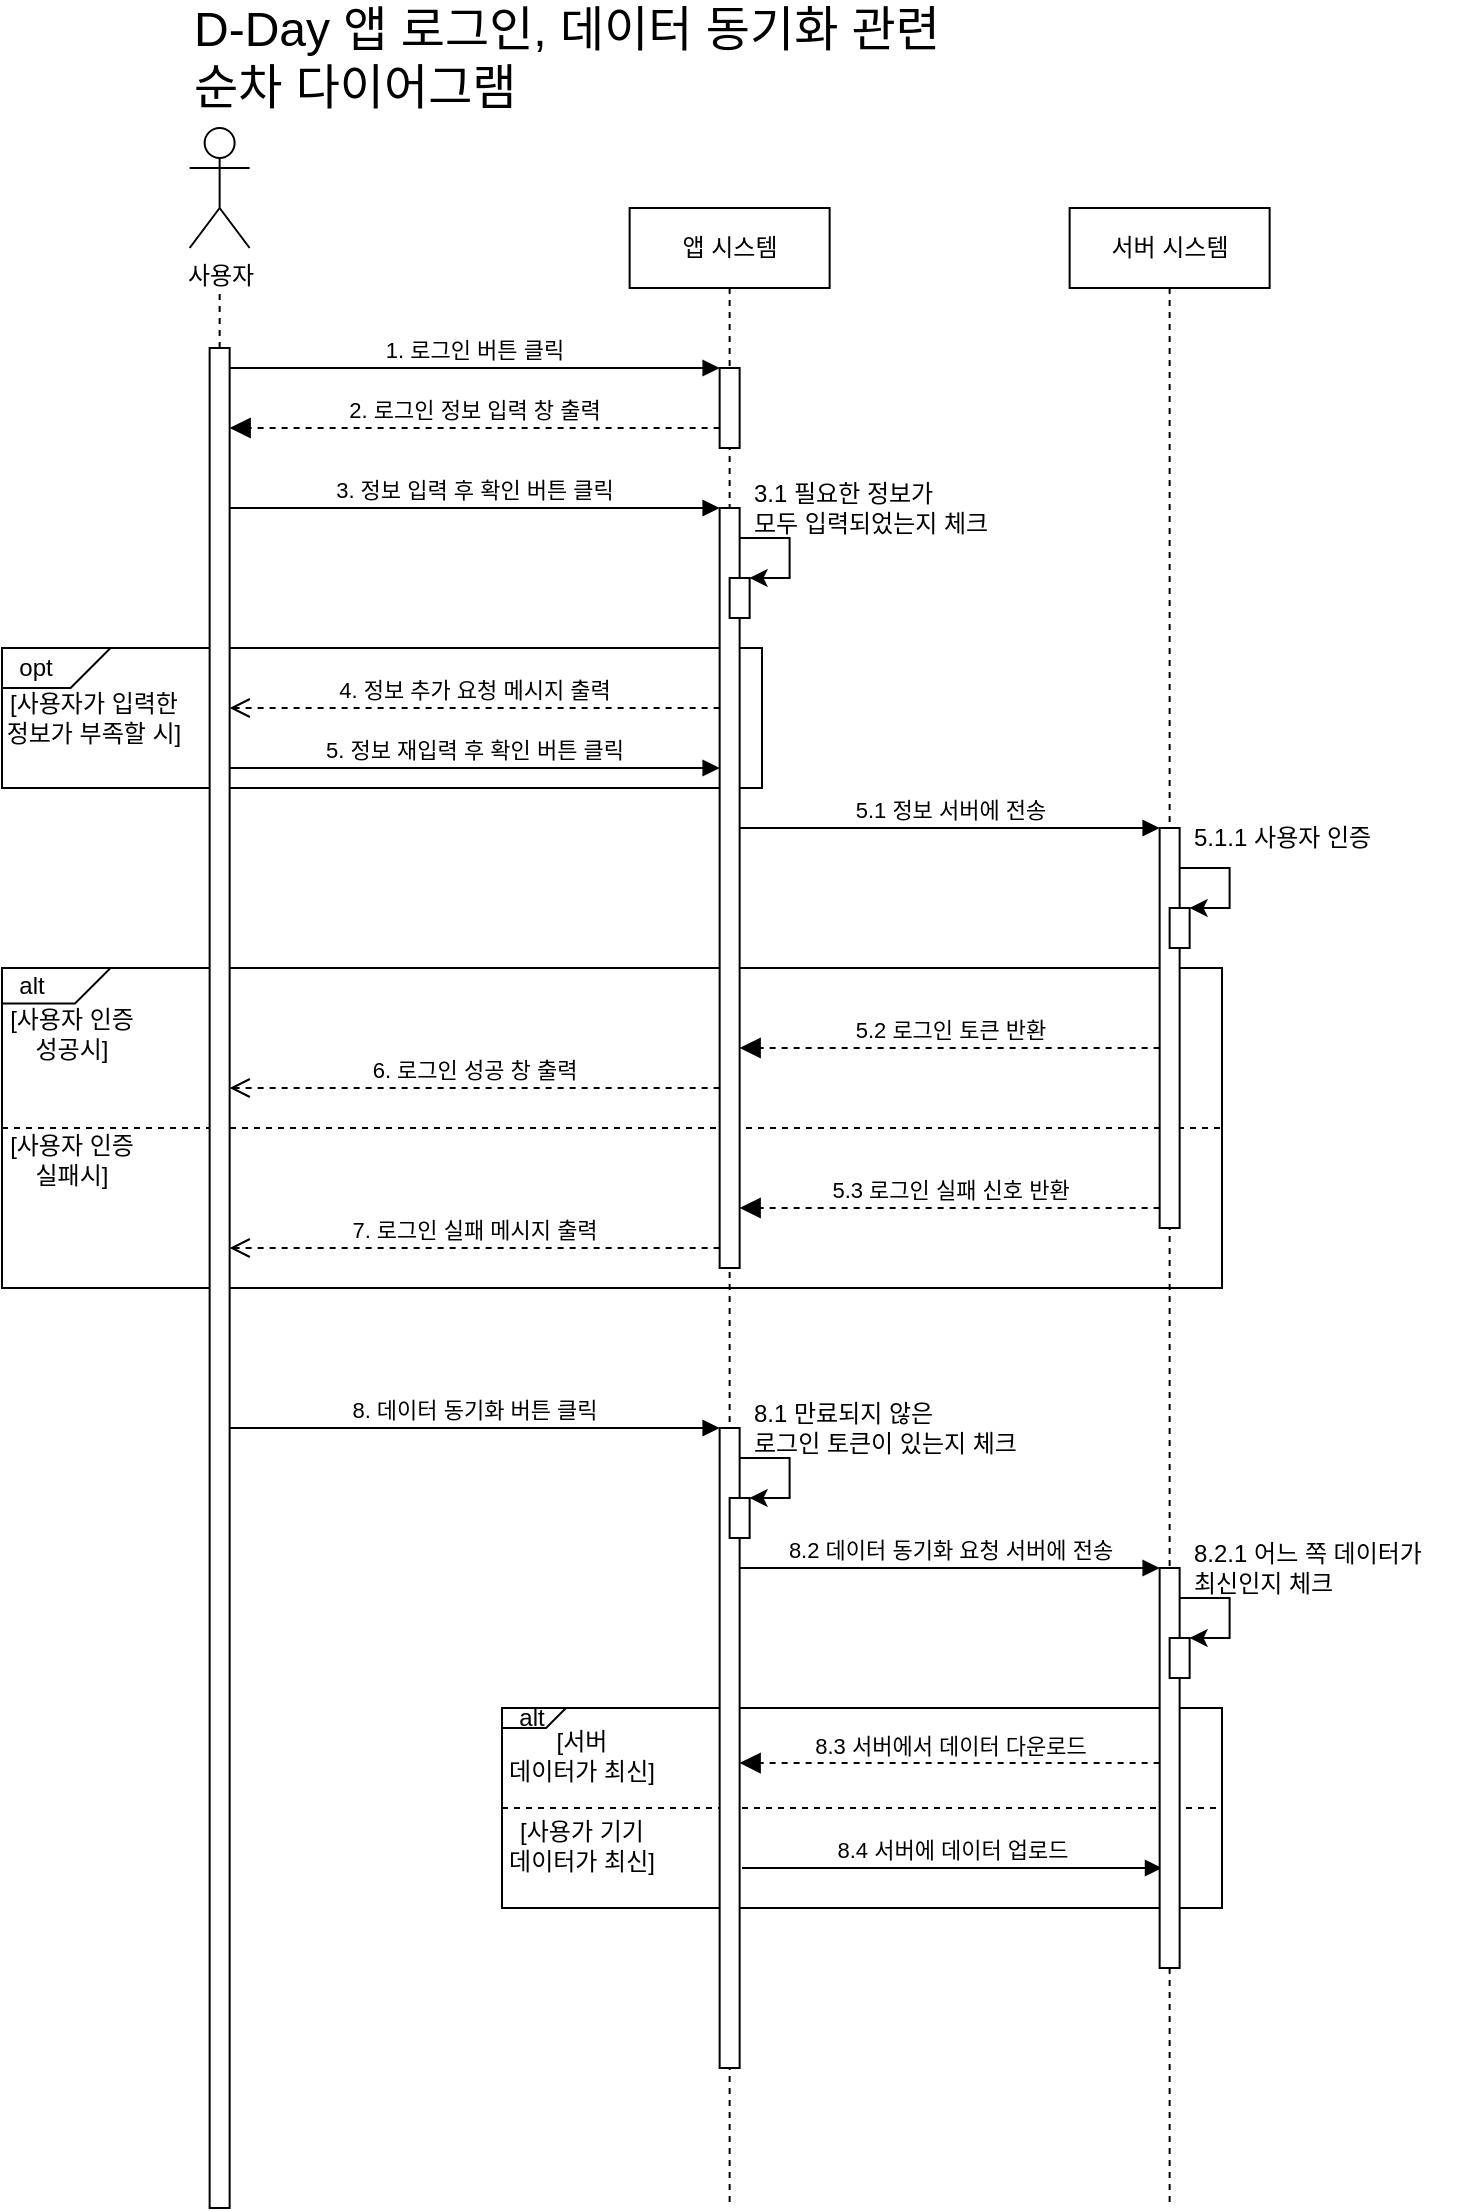 <mxfile version="26.2.12">
  <diagram name="페이지-1" id="qvzBWZqPZGgr9KfEMMT7">
    <mxGraphModel dx="1454" dy="604" grid="1" gridSize="10" guides="1" tooltips="1" connect="1" arrows="1" fold="1" page="1" pageScale="1" pageWidth="827" pageHeight="1169" math="0" shadow="0">
      <root>
        <mxCell id="0" />
        <mxCell id="1" parent="0" />
        <mxCell id="L4eoCNI2oBLxU_7ZVuts-50" value="" style="group" vertex="1" connectable="0" parent="1">
          <mxGeometry x="280" y="870" width="360" height="100" as="geometry" />
        </mxCell>
        <mxCell id="L4eoCNI2oBLxU_7ZVuts-51" value="" style="rounded=0;whiteSpace=wrap;html=1;fillColor=none;" vertex="1" parent="L4eoCNI2oBLxU_7ZVuts-50">
          <mxGeometry width="360" height="100" as="geometry" />
        </mxCell>
        <mxCell id="L4eoCNI2oBLxU_7ZVuts-52" value="&amp;nbsp; alt" style="shape=card;whiteSpace=wrap;html=1;direction=west;size=20;fillColor=none;align=left;" vertex="1" parent="L4eoCNI2oBLxU_7ZVuts-50">
          <mxGeometry width="32.04" height="10" as="geometry" />
        </mxCell>
        <mxCell id="L4eoCNI2oBLxU_7ZVuts-53" value="[서버&lt;div&gt;데이터가&amp;nbsp;&lt;span style=&quot;background-color: transparent; color: light-dark(rgb(0, 0, 0), rgb(255, 255, 255));&quot;&gt;최신]&lt;/span&gt;&lt;/div&gt;" style="text;html=1;align=center;verticalAlign=middle;whiteSpace=wrap;rounded=0;" vertex="1" parent="L4eoCNI2oBLxU_7ZVuts-50">
          <mxGeometry y="15" width="80" height="17.5" as="geometry" />
        </mxCell>
        <mxCell id="L4eoCNI2oBLxU_7ZVuts-54" value="" style="endArrow=none;dashed=1;html=1;rounded=0;exitX=0;exitY=0.5;exitDx=0;exitDy=0;entryX=1;entryY=0.5;entryDx=0;entryDy=0;" edge="1" parent="L4eoCNI2oBLxU_7ZVuts-50" source="L4eoCNI2oBLxU_7ZVuts-51" target="L4eoCNI2oBLxU_7ZVuts-51">
          <mxGeometry width="50" height="50" relative="1" as="geometry">
            <mxPoint x="277.377" y="90" as="sourcePoint" />
            <mxPoint x="306.885" y="65" as="targetPoint" />
          </mxGeometry>
        </mxCell>
        <mxCell id="L4eoCNI2oBLxU_7ZVuts-55" value="[사용가 기기&lt;div&gt;&lt;span style=&quot;background-color: transparent; color: light-dark(rgb(0, 0, 0), rgb(255, 255, 255));&quot;&gt;데이터가 최신]&lt;/span&gt;&lt;/div&gt;" style="text;html=1;align=center;verticalAlign=middle;whiteSpace=wrap;rounded=0;" vertex="1" parent="L4eoCNI2oBLxU_7ZVuts-50">
          <mxGeometry y="60" width="80" height="17.5" as="geometry" />
        </mxCell>
        <mxCell id="L4eoCNI2oBLxU_7ZVuts-59" value="8.4 서버에 데이터 업로드" style="html=1;verticalAlign=bottom;endArrow=block;edgeStyle=elbowEdgeStyle;elbow=vertical;curved=0;rounded=0;" edge="1" parent="L4eoCNI2oBLxU_7ZVuts-50">
          <mxGeometry relative="1" as="geometry">
            <mxPoint x="120" y="80" as="sourcePoint" />
            <Array as="points">
              <mxPoint x="209.64" y="80" />
            </Array>
            <mxPoint x="330" y="80" as="targetPoint" />
          </mxGeometry>
        </mxCell>
        <mxCell id="L4eoCNI2oBLxU_7ZVuts-1" value="" style="group" vertex="1" connectable="0" parent="1">
          <mxGeometry x="30" y="340" width="380.0" height="70" as="geometry" />
        </mxCell>
        <mxCell id="L4eoCNI2oBLxU_7ZVuts-2" value="" style="rounded=0;whiteSpace=wrap;html=1;fillColor=none;" vertex="1" parent="L4eoCNI2oBLxU_7ZVuts-1">
          <mxGeometry width="380.0" height="70" as="geometry" />
        </mxCell>
        <mxCell id="L4eoCNI2oBLxU_7ZVuts-3" value="&amp;nbsp; opt" style="shape=card;whiteSpace=wrap;html=1;direction=west;size=20;fillColor=none;align=left;" vertex="1" parent="L4eoCNI2oBLxU_7ZVuts-1">
          <mxGeometry width="54.286" height="20" as="geometry" />
        </mxCell>
        <mxCell id="L4eoCNI2oBLxU_7ZVuts-4" value="[사용자가 입력한&lt;div&gt;정보가 부족할 시]&lt;/div&gt;" style="text;html=1;align=center;verticalAlign=middle;whiteSpace=wrap;rounded=0;" vertex="1" parent="L4eoCNI2oBLxU_7ZVuts-1">
          <mxGeometry y="20" width="92.432" height="30" as="geometry" />
        </mxCell>
        <mxCell id="L4eoCNI2oBLxU_7ZVuts-5" value="" style="group" vertex="1" connectable="0" parent="1">
          <mxGeometry x="30" y="500" width="610" height="160" as="geometry" />
        </mxCell>
        <mxCell id="L4eoCNI2oBLxU_7ZVuts-6" value="" style="rounded=0;whiteSpace=wrap;html=1;fillColor=none;" vertex="1" parent="L4eoCNI2oBLxU_7ZVuts-5">
          <mxGeometry width="610" height="160" as="geometry" />
        </mxCell>
        <mxCell id="L4eoCNI2oBLxU_7ZVuts-7" value="&amp;nbsp; alt" style="shape=card;whiteSpace=wrap;html=1;direction=west;size=20;fillColor=none;align=left;" vertex="1" parent="L4eoCNI2oBLxU_7ZVuts-5">
          <mxGeometry width="54.29" height="17.778" as="geometry" />
        </mxCell>
        <mxCell id="L4eoCNI2oBLxU_7ZVuts-8" value="[사용자 인증&lt;div&gt;&lt;span style=&quot;background-color: transparent; color: light-dark(rgb(0, 0, 0), rgb(255, 255, 255));&quot;&gt;성공시]&lt;/span&gt;&lt;/div&gt;" style="text;html=1;align=center;verticalAlign=middle;whiteSpace=wrap;rounded=0;" vertex="1" parent="L4eoCNI2oBLxU_7ZVuts-5">
          <mxGeometry y="17.778" width="70" height="31.111" as="geometry" />
        </mxCell>
        <mxCell id="L4eoCNI2oBLxU_7ZVuts-9" value="" style="endArrow=none;dashed=1;html=1;rounded=0;exitX=0;exitY=0.5;exitDx=0;exitDy=0;entryX=1;entryY=0.5;entryDx=0;entryDy=0;" edge="1" parent="L4eoCNI2oBLxU_7ZVuts-5" source="L4eoCNI2oBLxU_7ZVuts-6" target="L4eoCNI2oBLxU_7ZVuts-6">
          <mxGeometry width="50" height="50" relative="1" as="geometry">
            <mxPoint x="470" y="160" as="sourcePoint" />
            <mxPoint x="520" y="115.556" as="targetPoint" />
          </mxGeometry>
        </mxCell>
        <mxCell id="L4eoCNI2oBLxU_7ZVuts-10" value="[사용자 인증&lt;div&gt;&lt;span style=&quot;background-color: transparent; color: light-dark(rgb(0, 0, 0), rgb(255, 255, 255));&quot;&gt;실패시]&lt;/span&gt;&lt;/div&gt;" style="text;html=1;align=center;verticalAlign=middle;whiteSpace=wrap;rounded=0;" vertex="1" parent="L4eoCNI2oBLxU_7ZVuts-5">
          <mxGeometry y="80" width="70" height="31.111" as="geometry" />
        </mxCell>
        <mxCell id="L4eoCNI2oBLxU_7ZVuts-11" value="서버 시스템" style="shape=umlLifeline;perimeter=lifelinePerimeter;whiteSpace=wrap;html=1;container=0;dropTarget=0;collapsible=0;recursiveResize=0;outlineConnect=0;portConstraint=eastwest;newEdgeStyle={&quot;edgeStyle&quot;:&quot;elbowEdgeStyle&quot;,&quot;elbow&quot;:&quot;vertical&quot;,&quot;curved&quot;:0,&quot;rounded&quot;:0};" vertex="1" parent="1">
          <mxGeometry x="563.82" y="120" width="100" height="1000" as="geometry" />
        </mxCell>
        <mxCell id="L4eoCNI2oBLxU_7ZVuts-43" value="" style="html=1;points=[];perimeter=orthogonalPerimeter;outlineConnect=0;targetShapes=umlLifeline;portConstraint=eastwest;newEdgeStyle={&quot;edgeStyle&quot;:&quot;elbowEdgeStyle&quot;,&quot;elbow&quot;:&quot;vertical&quot;,&quot;curved&quot;:0,&quot;rounded&quot;:0};" vertex="1" parent="L4eoCNI2oBLxU_7ZVuts-11">
          <mxGeometry x="45.0" y="680" width="10" height="200" as="geometry" />
        </mxCell>
        <mxCell id="L4eoCNI2oBLxU_7ZVuts-47" value="" style="html=1;points=[];perimeter=orthogonalPerimeter;outlineConnect=0;targetShapes=umlLifeline;portConstraint=eastwest;newEdgeStyle={&quot;edgeStyle&quot;:&quot;elbowEdgeStyle&quot;,&quot;elbow&quot;:&quot;vertical&quot;,&quot;curved&quot;:0,&quot;rounded&quot;:0};" vertex="1" parent="L4eoCNI2oBLxU_7ZVuts-11">
          <mxGeometry x="50.0" y="715" width="10" height="20" as="geometry" />
        </mxCell>
        <mxCell id="L4eoCNI2oBLxU_7ZVuts-48" value="" style="endArrow=classic;html=1;rounded=0;edgeStyle=orthogonalEdgeStyle;" edge="1" target="L4eoCNI2oBLxU_7ZVuts-47" parent="L4eoCNI2oBLxU_7ZVuts-11">
          <mxGeometry width="50" height="50" relative="1" as="geometry">
            <mxPoint x="55.0" y="695" as="sourcePoint" />
            <mxPoint x="110.0" y="715" as="targetPoint" />
            <Array as="points">
              <mxPoint x="80.0" y="695" />
              <mxPoint x="80.0" y="715" />
            </Array>
          </mxGeometry>
        </mxCell>
        <mxCell id="L4eoCNI2oBLxU_7ZVuts-12" value="1. 로그인 버튼 클릭" style="html=1;verticalAlign=bottom;endArrow=block;edgeStyle=elbowEdgeStyle;elbow=vertical;curved=0;rounded=0;" edge="1" parent="1" source="L4eoCNI2oBLxU_7ZVuts-16" target="L4eoCNI2oBLxU_7ZVuts-20">
          <mxGeometry relative="1" as="geometry">
            <mxPoint x="243.82" y="210" as="sourcePoint" />
            <Array as="points">
              <mxPoint x="228.82" y="200" />
            </Array>
          </mxGeometry>
        </mxCell>
        <mxCell id="L4eoCNI2oBLxU_7ZVuts-13" value="2. 로그인 정보 입력 창 출력" style="html=1;verticalAlign=bottom;endArrow=block;dashed=1;endSize=8;edgeStyle=elbowEdgeStyle;elbow=vertical;curved=0;rounded=0;endFill=1;" edge="1" parent="1" source="L4eoCNI2oBLxU_7ZVuts-20">
          <mxGeometry relative="1" as="geometry">
            <mxPoint x="143.82" y="230" as="targetPoint" />
            <Array as="points">
              <mxPoint x="238.82" y="230" />
            </Array>
            <mxPoint x="368.82" y="230" as="sourcePoint" />
          </mxGeometry>
        </mxCell>
        <mxCell id="L4eoCNI2oBLxU_7ZVuts-14" value="사용자" style="shape=umlActor;verticalLabelPosition=bottom;verticalAlign=top;html=1;outlineConnect=0;" vertex="1" parent="1">
          <mxGeometry x="123.82" y="80" width="30" height="60" as="geometry" />
        </mxCell>
        <mxCell id="L4eoCNI2oBLxU_7ZVuts-15" value="" style="endArrow=none;dashed=1;html=1;rounded=0;" edge="1" parent="1" source="L4eoCNI2oBLxU_7ZVuts-16">
          <mxGeometry width="50" height="50" relative="1" as="geometry">
            <mxPoint x="138.82" y="420" as="sourcePoint" />
            <mxPoint x="138.82" y="160" as="targetPoint" />
          </mxGeometry>
        </mxCell>
        <mxCell id="L4eoCNI2oBLxU_7ZVuts-16" value="" style="html=1;points=[];perimeter=orthogonalPerimeter;outlineConnect=0;targetShapes=umlLifeline;portConstraint=eastwest;newEdgeStyle={&quot;edgeStyle&quot;:&quot;elbowEdgeStyle&quot;,&quot;elbow&quot;:&quot;vertical&quot;,&quot;curved&quot;:0,&quot;rounded&quot;:0};" vertex="1" parent="1">
          <mxGeometry x="133.82" y="190" width="10" height="930" as="geometry" />
        </mxCell>
        <mxCell id="L4eoCNI2oBLxU_7ZVuts-17" value="D-Day 앱 로그인, 데이터 동기화 관련&lt;div&gt;순차 다이어그램&lt;/div&gt;" style="text;html=1;align=left;verticalAlign=middle;whiteSpace=wrap;rounded=0;fontSize=24;" vertex="1" parent="1">
          <mxGeometry x="123.82" y="30" width="526.18" height="30" as="geometry" />
        </mxCell>
        <mxCell id="L4eoCNI2oBLxU_7ZVuts-18" value="3. 정보 입력 후 확인 버튼 클릭" style="html=1;verticalAlign=bottom;endArrow=block;edgeStyle=elbowEdgeStyle;elbow=vertical;curved=0;rounded=0;" edge="1" parent="1" target="L4eoCNI2oBLxU_7ZVuts-23">
          <mxGeometry relative="1" as="geometry">
            <mxPoint x="143.82" y="270" as="sourcePoint" />
            <Array as="points">
              <mxPoint x="218.82" y="270" />
            </Array>
            <mxPoint x="368.82" y="270" as="targetPoint" />
          </mxGeometry>
        </mxCell>
        <mxCell id="L4eoCNI2oBLxU_7ZVuts-19" value="앱 시스템" style="shape=umlLifeline;perimeter=lifelinePerimeter;whiteSpace=wrap;html=1;container=0;dropTarget=0;collapsible=0;recursiveResize=0;outlineConnect=0;portConstraint=eastwest;newEdgeStyle={&quot;edgeStyle&quot;:&quot;elbowEdgeStyle&quot;,&quot;elbow&quot;:&quot;vertical&quot;,&quot;curved&quot;:0,&quot;rounded&quot;:0};" vertex="1" parent="1">
          <mxGeometry x="343.82" y="120" width="100" height="1000" as="geometry" />
        </mxCell>
        <mxCell id="L4eoCNI2oBLxU_7ZVuts-20" value="" style="html=1;points=[];perimeter=orthogonalPerimeter;outlineConnect=0;targetShapes=umlLifeline;portConstraint=eastwest;newEdgeStyle={&quot;edgeStyle&quot;:&quot;elbowEdgeStyle&quot;,&quot;elbow&quot;:&quot;vertical&quot;,&quot;curved&quot;:0,&quot;rounded&quot;:0};" vertex="1" parent="L4eoCNI2oBLxU_7ZVuts-19">
          <mxGeometry x="45" y="80" width="10" height="40" as="geometry" />
        </mxCell>
        <mxCell id="L4eoCNI2oBLxU_7ZVuts-21" value="" style="endArrow=classic;html=1;rounded=0;edgeStyle=orthogonalEdgeStyle;" edge="1" parent="L4eoCNI2oBLxU_7ZVuts-19" target="L4eoCNI2oBLxU_7ZVuts-24">
          <mxGeometry width="50" height="50" relative="1" as="geometry">
            <mxPoint x="55" y="165" as="sourcePoint" />
            <mxPoint x="110" y="185" as="targetPoint" />
            <Array as="points">
              <mxPoint x="80" y="165" />
              <mxPoint x="80" y="185" />
            </Array>
          </mxGeometry>
        </mxCell>
        <mxCell id="L4eoCNI2oBLxU_7ZVuts-23" value="" style="html=1;points=[];perimeter=orthogonalPerimeter;outlineConnect=0;targetShapes=umlLifeline;portConstraint=eastwest;newEdgeStyle={&quot;edgeStyle&quot;:&quot;elbowEdgeStyle&quot;,&quot;elbow&quot;:&quot;vertical&quot;,&quot;curved&quot;:0,&quot;rounded&quot;:0};" vertex="1" parent="L4eoCNI2oBLxU_7ZVuts-19">
          <mxGeometry x="45" y="150" width="10" height="380" as="geometry" />
        </mxCell>
        <mxCell id="L4eoCNI2oBLxU_7ZVuts-24" value="" style="html=1;points=[];perimeter=orthogonalPerimeter;outlineConnect=0;targetShapes=umlLifeline;portConstraint=eastwest;newEdgeStyle={&quot;edgeStyle&quot;:&quot;elbowEdgeStyle&quot;,&quot;elbow&quot;:&quot;vertical&quot;,&quot;curved&quot;:0,&quot;rounded&quot;:0};" vertex="1" parent="L4eoCNI2oBLxU_7ZVuts-19">
          <mxGeometry x="50" y="185" width="10" height="20" as="geometry" />
        </mxCell>
        <mxCell id="L4eoCNI2oBLxU_7ZVuts-25" value="5.1 정보 서버에 전송" style="html=1;verticalAlign=bottom;endArrow=block;edgeStyle=elbowEdgeStyle;elbow=horizontal;curved=0;rounded=0;" edge="1" parent="L4eoCNI2oBLxU_7ZVuts-19">
          <mxGeometry relative="1" as="geometry">
            <mxPoint x="55.0" y="310" as="sourcePoint" />
            <Array as="points">
              <mxPoint x="135" y="310" />
            </Array>
            <mxPoint x="265" y="310.0" as="targetPoint" />
          </mxGeometry>
        </mxCell>
        <mxCell id="L4eoCNI2oBLxU_7ZVuts-26" value="5.2 로그인 토큰 반환" style="html=1;verticalAlign=bottom;endArrow=block;dashed=1;endSize=8;edgeStyle=elbowEdgeStyle;elbow=vertical;curved=0;rounded=0;endFill=1;" edge="1" parent="L4eoCNI2oBLxU_7ZVuts-19">
          <mxGeometry relative="1" as="geometry">
            <mxPoint x="55.0" y="420" as="targetPoint" />
            <Array as="points">
              <mxPoint x="115" y="420" />
            </Array>
            <mxPoint x="265.0" y="420" as="sourcePoint" />
          </mxGeometry>
        </mxCell>
        <mxCell id="L4eoCNI2oBLxU_7ZVuts-27" value="" style="endArrow=classic;html=1;rounded=0;edgeStyle=orthogonalEdgeStyle;" edge="1" parent="L4eoCNI2oBLxU_7ZVuts-19" target="L4eoCNI2oBLxU_7ZVuts-30">
          <mxGeometry width="50" height="50" relative="1" as="geometry">
            <mxPoint x="275" y="330" as="sourcePoint" />
            <mxPoint x="330" y="350" as="targetPoint" />
            <Array as="points">
              <mxPoint x="300" y="330" />
              <mxPoint x="300" y="350" />
            </Array>
          </mxGeometry>
        </mxCell>
        <mxCell id="L4eoCNI2oBLxU_7ZVuts-29" value="" style="html=1;points=[];perimeter=orthogonalPerimeter;outlineConnect=0;targetShapes=umlLifeline;portConstraint=eastwest;newEdgeStyle={&quot;edgeStyle&quot;:&quot;elbowEdgeStyle&quot;,&quot;elbow&quot;:&quot;vertical&quot;,&quot;curved&quot;:0,&quot;rounded&quot;:0};" vertex="1" parent="L4eoCNI2oBLxU_7ZVuts-19">
          <mxGeometry x="265" y="310" width="10" height="200" as="geometry" />
        </mxCell>
        <mxCell id="L4eoCNI2oBLxU_7ZVuts-30" value="" style="html=1;points=[];perimeter=orthogonalPerimeter;outlineConnect=0;targetShapes=umlLifeline;portConstraint=eastwest;newEdgeStyle={&quot;edgeStyle&quot;:&quot;elbowEdgeStyle&quot;,&quot;elbow&quot;:&quot;vertical&quot;,&quot;curved&quot;:0,&quot;rounded&quot;:0};" vertex="1" parent="L4eoCNI2oBLxU_7ZVuts-19">
          <mxGeometry x="270" y="350" width="10" height="20" as="geometry" />
        </mxCell>
        <mxCell id="L4eoCNI2oBLxU_7ZVuts-38" value="" style="html=1;points=[];perimeter=orthogonalPerimeter;outlineConnect=0;targetShapes=umlLifeline;portConstraint=eastwest;newEdgeStyle={&quot;edgeStyle&quot;:&quot;elbowEdgeStyle&quot;,&quot;elbow&quot;:&quot;vertical&quot;,&quot;curved&quot;:0,&quot;rounded&quot;:0};" vertex="1" parent="L4eoCNI2oBLxU_7ZVuts-19">
          <mxGeometry x="45" y="610" width="10" height="320" as="geometry" />
        </mxCell>
        <mxCell id="L4eoCNI2oBLxU_7ZVuts-37" value="8. 데이터 동기화 버튼 클릭" style="html=1;verticalAlign=bottom;endArrow=block;edgeStyle=elbowEdgeStyle;elbow=vertical;curved=0;rounded=0;" edge="1" parent="L4eoCNI2oBLxU_7ZVuts-19">
          <mxGeometry relative="1" as="geometry">
            <mxPoint x="-200" y="610" as="sourcePoint" />
            <Array as="points">
              <mxPoint x="-115.18" y="610" />
            </Array>
            <mxPoint x="45" y="610" as="targetPoint" />
          </mxGeometry>
        </mxCell>
        <mxCell id="L4eoCNI2oBLxU_7ZVuts-39" value="" style="endArrow=classic;html=1;rounded=0;edgeStyle=orthogonalEdgeStyle;" edge="1" parent="L4eoCNI2oBLxU_7ZVuts-19" target="L4eoCNI2oBLxU_7ZVuts-41">
          <mxGeometry width="50" height="50" relative="1" as="geometry">
            <mxPoint x="55" y="625" as="sourcePoint" />
            <mxPoint x="110" y="645" as="targetPoint" />
            <Array as="points">
              <mxPoint x="80" y="625" />
              <mxPoint x="80" y="645" />
            </Array>
          </mxGeometry>
        </mxCell>
        <mxCell id="L4eoCNI2oBLxU_7ZVuts-41" value="" style="html=1;points=[];perimeter=orthogonalPerimeter;outlineConnect=0;targetShapes=umlLifeline;portConstraint=eastwest;newEdgeStyle={&quot;edgeStyle&quot;:&quot;elbowEdgeStyle&quot;,&quot;elbow&quot;:&quot;vertical&quot;,&quot;curved&quot;:0,&quot;rounded&quot;:0};" vertex="1" parent="L4eoCNI2oBLxU_7ZVuts-19">
          <mxGeometry x="50" y="645" width="10" height="20" as="geometry" />
        </mxCell>
        <mxCell id="L4eoCNI2oBLxU_7ZVuts-31" value="5. 정보 재입력 후 확인 버튼 클릭" style="html=1;verticalAlign=bottom;endArrow=block;edgeStyle=elbowEdgeStyle;elbow=vertical;curved=0;rounded=0;" edge="1" parent="1" source="L4eoCNI2oBLxU_7ZVuts-16" target="L4eoCNI2oBLxU_7ZVuts-23">
          <mxGeometry relative="1" as="geometry">
            <mxPoint x="122.429" y="400" as="sourcePoint" />
            <Array as="points">
              <mxPoint x="206.252" y="400" />
            </Array>
            <mxPoint x="396.252" y="400" as="targetPoint" />
          </mxGeometry>
        </mxCell>
        <mxCell id="L4eoCNI2oBLxU_7ZVuts-32" value="4. 정보 추가 요청 메시지 출력" style="html=1;verticalAlign=bottom;endArrow=open;dashed=1;endSize=8;edgeStyle=elbowEdgeStyle;elbow=vertical;curved=0;rounded=0;endFill=0;" edge="1" parent="1" source="L4eoCNI2oBLxU_7ZVuts-23" target="L4eoCNI2oBLxU_7ZVuts-16">
          <mxGeometry relative="1" as="geometry">
            <mxPoint x="122.429" y="370" as="targetPoint" />
            <Array as="points">
              <mxPoint x="228.605" y="370" />
            </Array>
            <mxPoint x="396.252" y="370" as="sourcePoint" />
          </mxGeometry>
        </mxCell>
        <mxCell id="L4eoCNI2oBLxU_7ZVuts-33" value="6. 로그인 성공 창 출력" style="html=1;verticalAlign=bottom;endArrow=open;dashed=1;endSize=8;edgeStyle=elbowEdgeStyle;elbow=vertical;curved=0;rounded=0;" edge="1" parent="1">
          <mxGeometry relative="1" as="geometry">
            <mxPoint x="143.82" y="560" as="targetPoint" />
            <Array as="points">
              <mxPoint x="373.82" y="560" />
            </Array>
            <mxPoint x="388.82" y="560" as="sourcePoint" />
          </mxGeometry>
        </mxCell>
        <mxCell id="L4eoCNI2oBLxU_7ZVuts-34" value="5.3 로그인 실패&lt;span style=&quot;background-color: light-dark(#ffffff, var(--ge-dark-color, #121212)); color: light-dark(rgb(0, 0, 0), rgb(255, 255, 255));&quot;&gt;&amp;nbsp;신호 반환&lt;/span&gt;" style="html=1;verticalAlign=bottom;endArrow=block;dashed=1;endSize=8;edgeStyle=elbowEdgeStyle;elbow=vertical;curved=0;rounded=0;endFill=1;" edge="1" parent="1">
          <mxGeometry relative="1" as="geometry">
            <mxPoint x="398.82" y="620" as="targetPoint" />
            <Array as="points">
              <mxPoint x="458.82" y="620" />
            </Array>
            <mxPoint x="608.82" y="620" as="sourcePoint" />
          </mxGeometry>
        </mxCell>
        <mxCell id="L4eoCNI2oBLxU_7ZVuts-35" value="7. 로그인 실패&lt;span style=&quot;background-color: light-dark(#ffffff, var(--ge-dark-color, #121212)); color: light-dark(rgb(0, 0, 0), rgb(255, 255, 255));&quot;&gt;&amp;nbsp;메시지 출력&lt;/span&gt;" style="html=1;verticalAlign=bottom;endArrow=open;dashed=1;endSize=8;edgeStyle=elbowEdgeStyle;elbow=vertical;curved=0;rounded=0;" edge="1" parent="1">
          <mxGeometry relative="1" as="geometry">
            <mxPoint x="143.82" y="640" as="targetPoint" />
            <Array as="points">
              <mxPoint x="373.82" y="640" />
            </Array>
            <mxPoint x="388.82" y="640" as="sourcePoint" />
          </mxGeometry>
        </mxCell>
        <mxCell id="L4eoCNI2oBLxU_7ZVuts-40" value="8.1 만료되지 않은&lt;div&gt;로그인 토큰이 있는지 체크&lt;/div&gt;" style="text;html=1;align=left;verticalAlign=middle;resizable=0;points=[];autosize=1;strokeColor=none;fillColor=none;" vertex="1" parent="1">
          <mxGeometry x="403.82" y="710" width="150" height="40" as="geometry" />
        </mxCell>
        <mxCell id="L4eoCNI2oBLxU_7ZVuts-22" value="3.1 필요한 정보가&lt;div&gt;모두 입력되었는지 체크&lt;/div&gt;" style="text;html=1;align=left;verticalAlign=middle;resizable=0;points=[];autosize=1;strokeColor=none;fillColor=none;" vertex="1" parent="1">
          <mxGeometry x="403.82" y="250" width="140" height="40" as="geometry" />
        </mxCell>
        <mxCell id="L4eoCNI2oBLxU_7ZVuts-42" value="8.2 데이터 동기화 요청 서버에 전송" style="html=1;verticalAlign=bottom;endArrow=block;edgeStyle=elbowEdgeStyle;elbow=vertical;curved=0;rounded=0;" edge="1" parent="1" source="L4eoCNI2oBLxU_7ZVuts-38" target="L4eoCNI2oBLxU_7ZVuts-43">
          <mxGeometry relative="1" as="geometry">
            <mxPoint x="403.82" y="800" as="sourcePoint" />
            <Array as="points">
              <mxPoint x="488.64" y="800" />
            </Array>
            <mxPoint x="590" y="800" as="targetPoint" />
          </mxGeometry>
        </mxCell>
        <mxCell id="L4eoCNI2oBLxU_7ZVuts-28" value="5.1.1 사용자 인증" style="text;html=1;align=left;verticalAlign=middle;resizable=0;points=[];autosize=1;strokeColor=none;fillColor=none;" vertex="1" parent="1">
          <mxGeometry x="623.82" y="420" width="110" height="30" as="geometry" />
        </mxCell>
        <mxCell id="L4eoCNI2oBLxU_7ZVuts-49" value="8.2.1 어느 쪽 데이터가&lt;div&gt;최신인지 체크&lt;/div&gt;" style="text;html=1;align=left;verticalAlign=middle;resizable=0;points=[];autosize=1;strokeColor=none;fillColor=none;" vertex="1" parent="1">
          <mxGeometry x="623.82" y="780" width="140" height="40" as="geometry" />
        </mxCell>
        <mxCell id="L4eoCNI2oBLxU_7ZVuts-56" value="8.3 서버에서 데이터 다운로드" style="html=1;verticalAlign=bottom;endArrow=block;dashed=1;endSize=8;edgeStyle=elbowEdgeStyle;elbow=vertical;curved=0;rounded=0;endFill=1;" edge="1" parent="1" source="L4eoCNI2oBLxU_7ZVuts-43" target="L4eoCNI2oBLxU_7ZVuts-38">
          <mxGeometry relative="1" as="geometry">
            <mxPoint x="498.361" y="897.505" as="targetPoint" />
            <Array as="points">
              <mxPoint x="533.77" y="897.505" />
            </Array>
            <mxPoint x="622.295" y="897.505" as="sourcePoint" />
          </mxGeometry>
        </mxCell>
      </root>
    </mxGraphModel>
  </diagram>
</mxfile>
